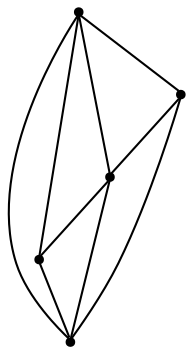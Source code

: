 graph {
  node [shape=point,comment="{\"directed\":false,\"doi\":\"10.1007/978-3-030-35802-0_28\",\"figure\":\"1 (2)\"}"]

  v0 [pos="950.4753307240202,360.3239311893794"]
  v1 [pos="1036.6453626974298,360.3239311893793"]
  v2 [pos="864.3023100949791,360.3239311893793"]
  v3 [pos="778.1291940833113,360.3239311893793"]
  v4 [pos="691.9571272805356,360.3239311893793"]

  v0 -- v1 [id="-1",pos="950.4753307240202,360.3239311893794 950.4764276242256,403.40942064606327 1036.6484626327924,403.40942064606327 1036.6453626974298,360.3239311893793"]
  v2 -- v1 [id="-2",pos="864.3023100949791,360.3239311893793 864.3001957800906,446.49494189656644 1036.6484626327924,446.49494189656644 1036.6453626974298,360.3239311893793"]
  v2 -- v0 [id="-3",pos="864.3023100949791,360.3239311893793 864.3001957800906,403.40942064606327 950.4722307886575,403.40942064606327 950.4753307240202,360.3239311893794"]
  v3 -- v1 [id="-4",pos="778.1291940833113,360.3239311893793 778.1281607715237,489.5804313532504 1036.6485262212102,489.5804313532504 1036.6453626974298,360.3239311893793"]
  v3 -- v2 [id="-5",pos="778.1291940833113,360.3239311893793 778.128097183106,403.40942064606327 864.3001957800906,403.40942064606327 864.3023100949791,360.3239311893793"]
  v4 -- v2 [id="-6",pos="691.9571272805356,360.3239311893793 691.956062174539,274.15292048219226 864.3001957800906,274.15292048219226 864.3023100949791,360.3239311893793"]
  v4 -- v1 [id="-7",pos="691.9571272805356,360.3239311893793 691.956062174539,532.6659367068439 1036.6484626327924,532.6659367068439 1036.6453626974298,360.3239311893793"]
  v4 -- v3 [id="-8",pos="691.9571272805356,360.3239311893793 691.956062174539,403.40942064606327 778.128097183106,403.40942064606327 778.1291940833113,360.3239311893793"]
  v4 -- v0 [id="-9",pos="691.9571272805356,360.3239311893793 691.956062174539,231.0674310255083 950.4722307886575,231.0674310255083 950.4753307240202,360.3239311893794"]
}